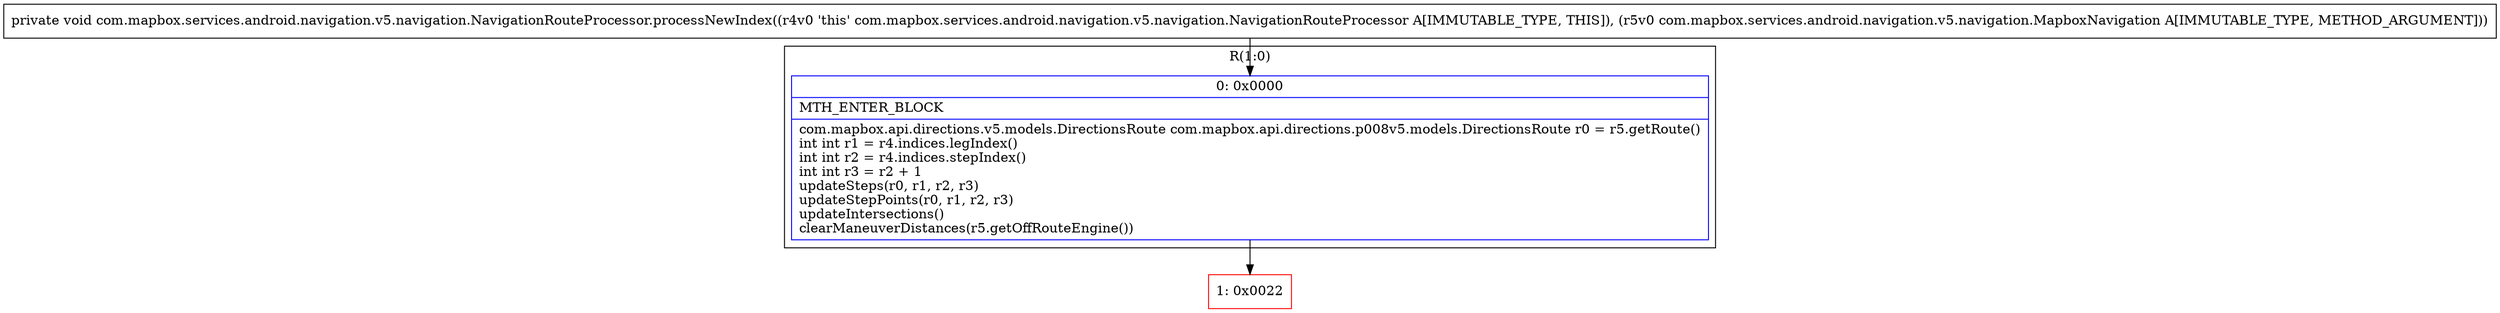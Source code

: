digraph "CFG forcom.mapbox.services.android.navigation.v5.navigation.NavigationRouteProcessor.processNewIndex(Lcom\/mapbox\/services\/android\/navigation\/v5\/navigation\/MapboxNavigation;)V" {
subgraph cluster_Region_1379147667 {
label = "R(1:0)";
node [shape=record,color=blue];
Node_0 [shape=record,label="{0\:\ 0x0000|MTH_ENTER_BLOCK\l|com.mapbox.api.directions.v5.models.DirectionsRoute com.mapbox.api.directions.p008v5.models.DirectionsRoute r0 = r5.getRoute()\lint int r1 = r4.indices.legIndex()\lint int r2 = r4.indices.stepIndex()\lint int r3 = r2 + 1\lupdateSteps(r0, r1, r2, r3)\lupdateStepPoints(r0, r1, r2, r3)\lupdateIntersections()\lclearManeuverDistances(r5.getOffRouteEngine())\l}"];
}
Node_1 [shape=record,color=red,label="{1\:\ 0x0022}"];
MethodNode[shape=record,label="{private void com.mapbox.services.android.navigation.v5.navigation.NavigationRouteProcessor.processNewIndex((r4v0 'this' com.mapbox.services.android.navigation.v5.navigation.NavigationRouteProcessor A[IMMUTABLE_TYPE, THIS]), (r5v0 com.mapbox.services.android.navigation.v5.navigation.MapboxNavigation A[IMMUTABLE_TYPE, METHOD_ARGUMENT])) }"];
MethodNode -> Node_0;
Node_0 -> Node_1;
}


